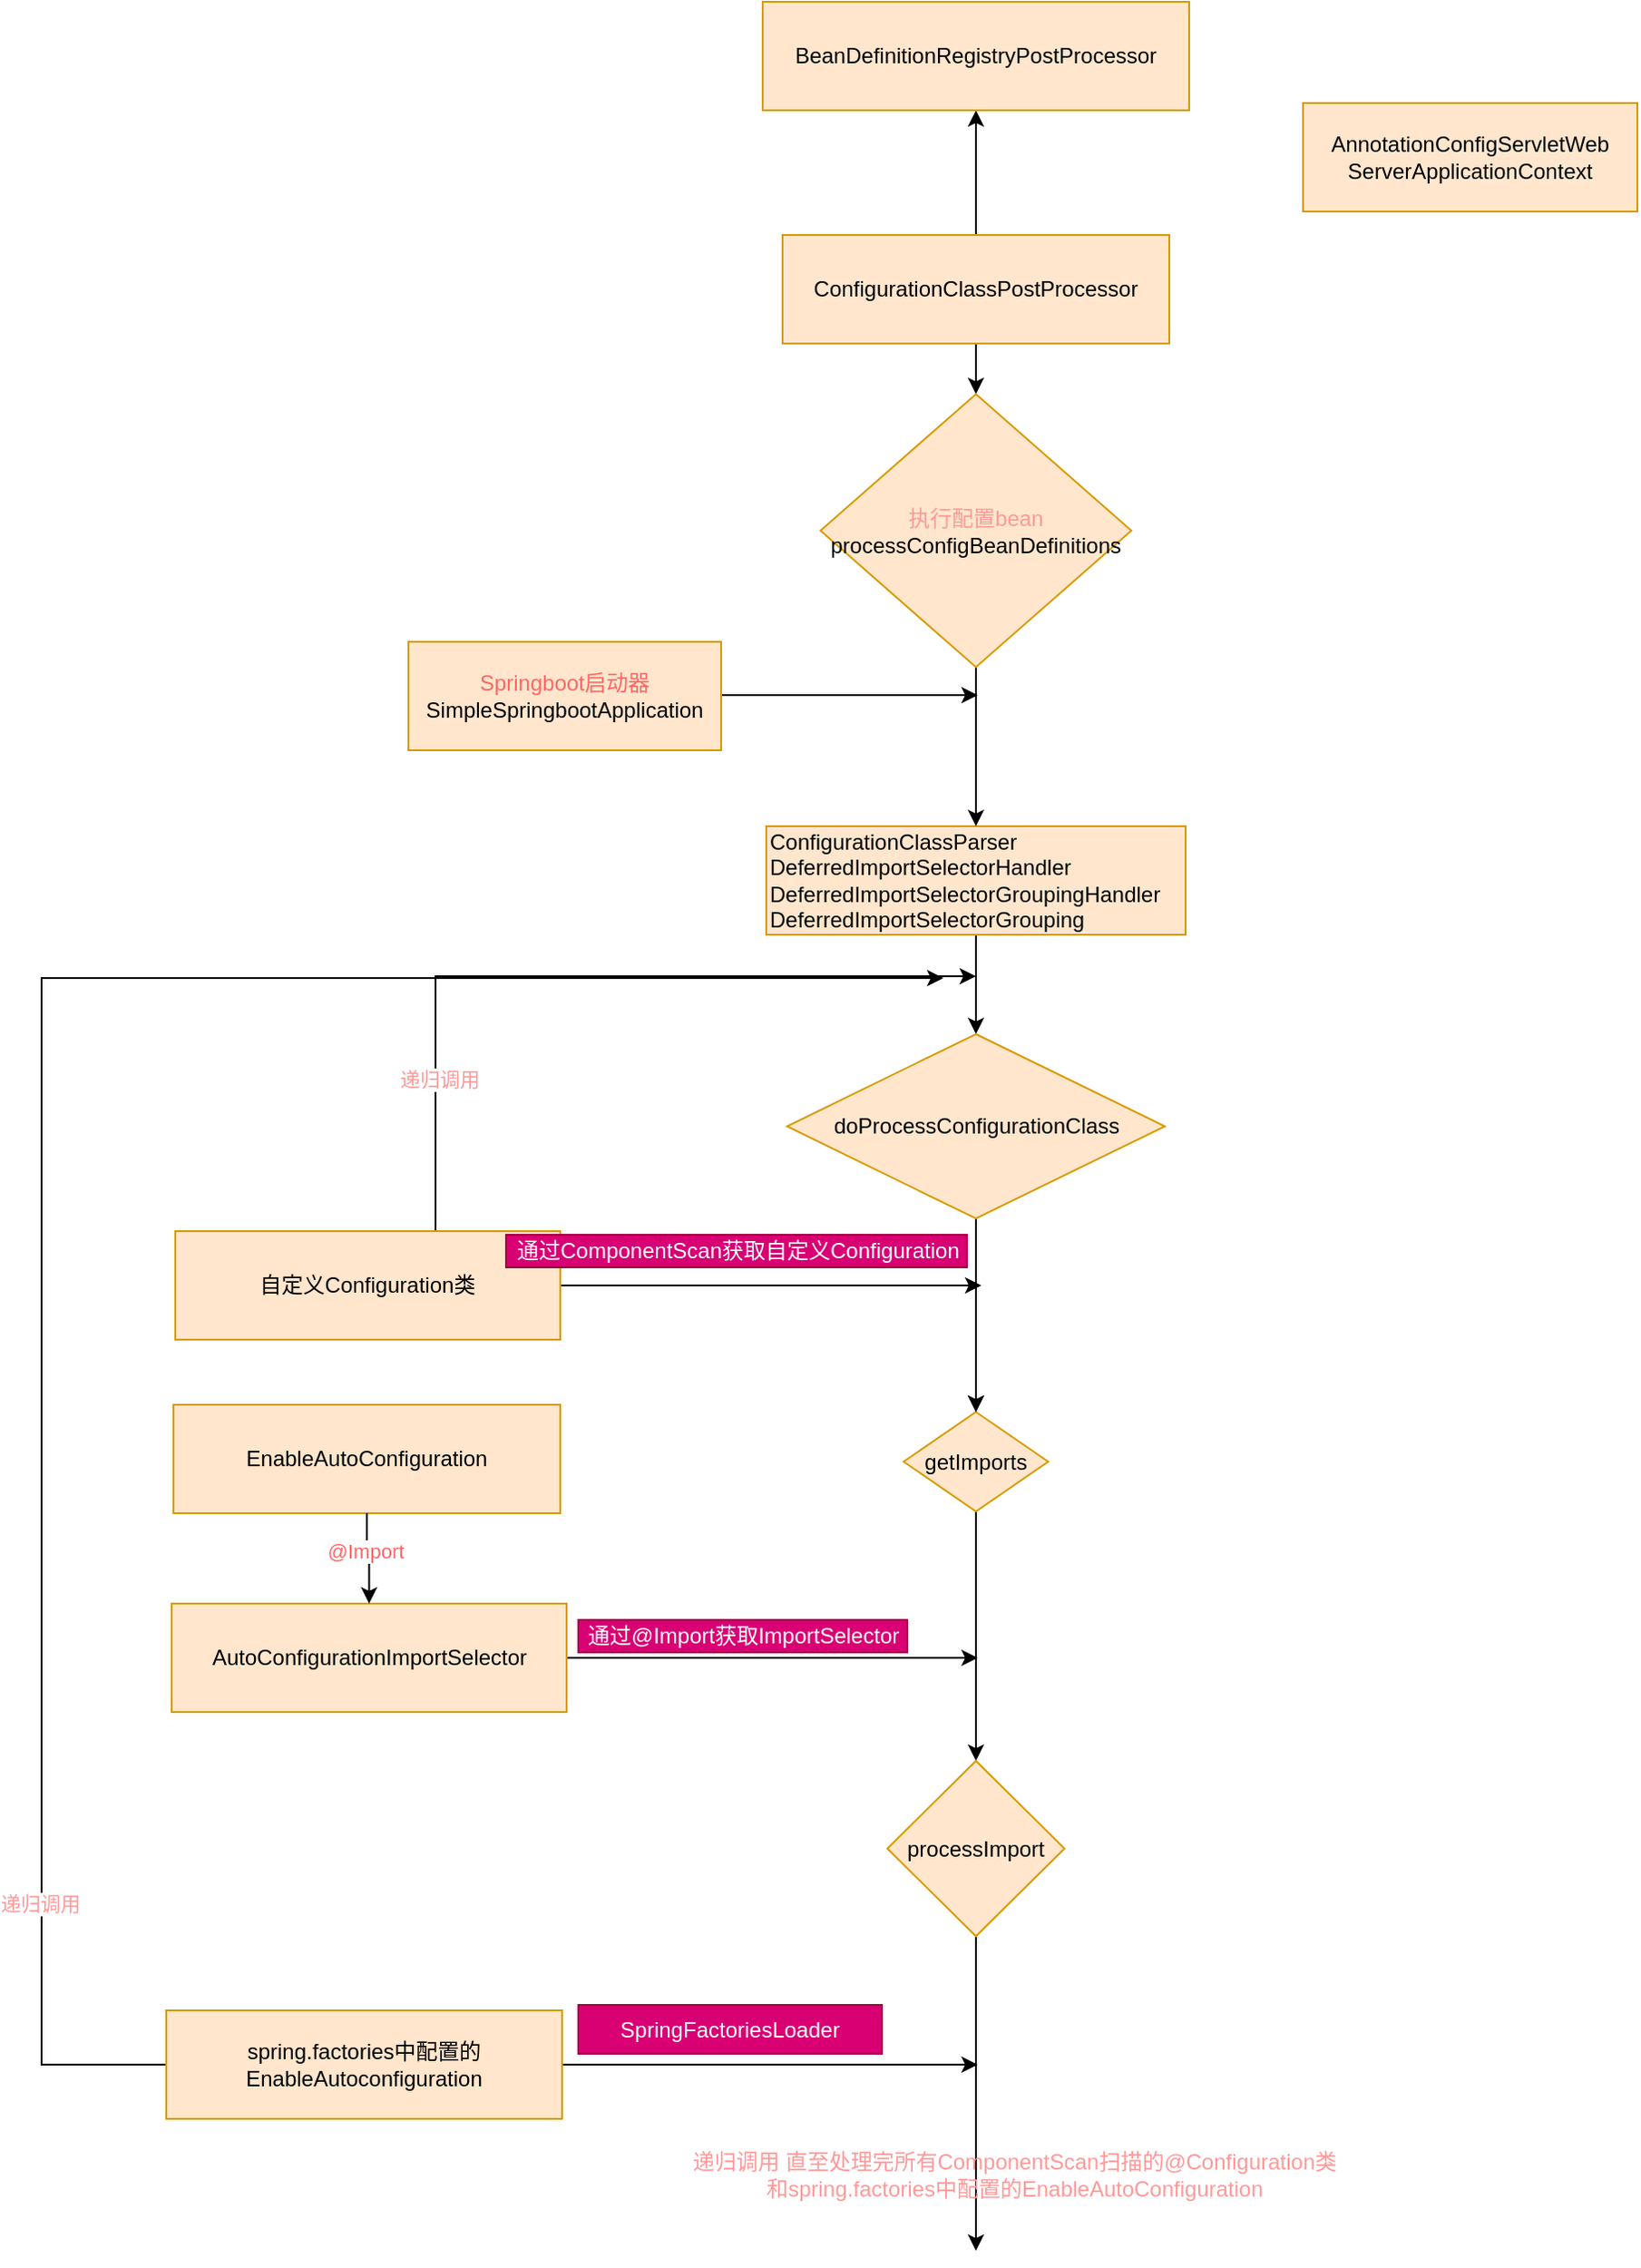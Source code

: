 <mxfile version="16.4.7" type="github">
  <diagram id="nIx1Jtaw1bz3i__SV9nJ" name="第 1 页">
    <mxGraphModel dx="2543" dy="1406" grid="0" gridSize="10" guides="1" tooltips="1" connect="1" arrows="1" fold="1" page="0" pageScale="1" pageWidth="1920" pageHeight="1200" math="0" shadow="0">
      <root>
        <mxCell id="0" />
        <mxCell id="1" parent="0" />
        <mxCell id="J8hnAiauzTjwltSrcoCx-1" value="AnnotationConfigServletWeb ServerApplicationContext" style="rounded=0;whiteSpace=wrap;html=1;fillColor=#ffe6cc;strokeColor=#d79b00;" vertex="1" parent="1">
          <mxGeometry x="-765" y="-515" width="185" height="60" as="geometry" />
        </mxCell>
        <mxCell id="J8hnAiauzTjwltSrcoCx-22" value="" style="edgeStyle=orthogonalEdgeStyle;rounded=0;orthogonalLoop=1;jettySize=auto;html=1;fontColor=#FF6666;" edge="1" parent="1" source="J8hnAiauzTjwltSrcoCx-7" target="J8hnAiauzTjwltSrcoCx-21">
          <mxGeometry relative="1" as="geometry" />
        </mxCell>
        <mxCell id="J8hnAiauzTjwltSrcoCx-25" value="" style="edgeStyle=orthogonalEdgeStyle;rounded=0;orthogonalLoop=1;jettySize=auto;html=1;fontColor=#FF6666;" edge="1" parent="1" source="J8hnAiauzTjwltSrcoCx-7" target="J8hnAiauzTjwltSrcoCx-24">
          <mxGeometry relative="1" as="geometry" />
        </mxCell>
        <mxCell id="J8hnAiauzTjwltSrcoCx-7" value="ConfigurationClassPostProcessor" style="rounded=0;whiteSpace=wrap;html=1;fillColor=#ffe6cc;strokeColor=#d79b00;" vertex="1" parent="1">
          <mxGeometry x="-1053" y="-442" width="214" height="60" as="geometry" />
        </mxCell>
        <mxCell id="J8hnAiauzTjwltSrcoCx-18" style="edgeStyle=orthogonalEdgeStyle;rounded=0;orthogonalLoop=1;jettySize=auto;html=1;fontColor=#FF6666;" edge="1" parent="1" source="J8hnAiauzTjwltSrcoCx-8">
          <mxGeometry relative="1" as="geometry">
            <mxPoint x="-945" y="-187.5" as="targetPoint" />
          </mxGeometry>
        </mxCell>
        <mxCell id="J8hnAiauzTjwltSrcoCx-8" value="&lt;font color=&quot;#FF6666&quot;&gt;Springboot启动器&lt;/font&gt;SimpleSpringbootApplication" style="rounded=0;whiteSpace=wrap;html=1;fillColor=#ffe6cc;strokeColor=#d79b00;" vertex="1" parent="1">
          <mxGeometry x="-1260" y="-217" width="173" height="60" as="geometry" />
        </mxCell>
        <mxCell id="J8hnAiauzTjwltSrcoCx-28" value="" style="edgeStyle=orthogonalEdgeStyle;rounded=0;orthogonalLoop=1;jettySize=auto;html=1;fontColor=#FF9999;" edge="1" parent="1" source="J8hnAiauzTjwltSrcoCx-9" target="J8hnAiauzTjwltSrcoCx-27">
          <mxGeometry relative="1" as="geometry" />
        </mxCell>
        <mxCell id="J8hnAiauzTjwltSrcoCx-9" value="&lt;div&gt;ConfigurationClassParser&lt;/div&gt;&lt;div&gt;DeferredImportSelectorHandler&lt;/div&gt;&lt;div&gt;DeferredImportSelectorGroupingHandler&lt;/div&gt;&lt;div&gt;DeferredImportSelectorGrouping&lt;br&gt;&lt;/div&gt;" style="rounded=0;whiteSpace=wrap;html=1;fillColor=#ffe6cc;strokeColor=#d79b00;align=left;" vertex="1" parent="1">
          <mxGeometry x="-1062" y="-115" width="232" height="60" as="geometry" />
        </mxCell>
        <mxCell id="J8hnAiauzTjwltSrcoCx-10" value="SpringFactoriesLoader" style="rounded=0;whiteSpace=wrap;html=1;fillColor=#d80073;strokeColor=#A50040;fontColor=#ffffff;" vertex="1" parent="1">
          <mxGeometry x="-1166" y="537" width="168" height="27" as="geometry" />
        </mxCell>
        <mxCell id="J8hnAiauzTjwltSrcoCx-20" value="" style="edgeStyle=orthogonalEdgeStyle;rounded=0;orthogonalLoop=1;jettySize=auto;html=1;fontColor=#FF6666;" edge="1" parent="1" source="J8hnAiauzTjwltSrcoCx-16" target="J8hnAiauzTjwltSrcoCx-19">
          <mxGeometry relative="1" as="geometry" />
        </mxCell>
        <mxCell id="J8hnAiauzTjwltSrcoCx-16" value="getImports " style="rhombus;whiteSpace=wrap;html=1;fillColor=#ffe6cc;strokeColor=#d79b00;rounded=0;" vertex="1" parent="1">
          <mxGeometry x="-986" y="209" width="80" height="55" as="geometry" />
        </mxCell>
        <mxCell id="J8hnAiauzTjwltSrcoCx-45" style="edgeStyle=orthogonalEdgeStyle;rounded=0;orthogonalLoop=1;jettySize=auto;html=1;fontColor=#FF9999;" edge="1" parent="1" source="J8hnAiauzTjwltSrcoCx-19">
          <mxGeometry relative="1" as="geometry">
            <mxPoint x="-946" y="673" as="targetPoint" />
          </mxGeometry>
        </mxCell>
        <mxCell id="J8hnAiauzTjwltSrcoCx-19" value="processImport" style="rhombus;whiteSpace=wrap;html=1;fillColor=#ffe6cc;strokeColor=#d79b00;rounded=0;" vertex="1" parent="1">
          <mxGeometry x="-995" y="402" width="98" height="97" as="geometry" />
        </mxCell>
        <mxCell id="J8hnAiauzTjwltSrcoCx-21" value="BeanDefinitionRegistryPostProcessor" style="whiteSpace=wrap;html=1;fillColor=#ffe6cc;strokeColor=#d79b00;rounded=0;" vertex="1" parent="1">
          <mxGeometry x="-1064" y="-571" width="236" height="60" as="geometry" />
        </mxCell>
        <mxCell id="J8hnAiauzTjwltSrcoCx-26" style="edgeStyle=orthogonalEdgeStyle;rounded=0;orthogonalLoop=1;jettySize=auto;html=1;fontColor=#FF6666;" edge="1" parent="1" source="J8hnAiauzTjwltSrcoCx-24" target="J8hnAiauzTjwltSrcoCx-9">
          <mxGeometry relative="1" as="geometry" />
        </mxCell>
        <mxCell id="J8hnAiauzTjwltSrcoCx-24" value="&lt;div&gt;&lt;font color=&quot;#FF9999&quot;&gt;执行配置bean&lt;/font&gt;&lt;br&gt;&lt;/div&gt;&lt;div&gt;processConfigBeanDefinitions&lt;/div&gt;" style="rhombus;whiteSpace=wrap;html=1;fillColor=#ffe6cc;strokeColor=#d79b00;rounded=0;" vertex="1" parent="1">
          <mxGeometry x="-1032" y="-354" width="172" height="151" as="geometry" />
        </mxCell>
        <mxCell id="J8hnAiauzTjwltSrcoCx-29" style="edgeStyle=orthogonalEdgeStyle;rounded=0;orthogonalLoop=1;jettySize=auto;html=1;entryX=0.5;entryY=0;entryDx=0;entryDy=0;fontColor=#FF9999;" edge="1" parent="1" source="J8hnAiauzTjwltSrcoCx-27" target="J8hnAiauzTjwltSrcoCx-16">
          <mxGeometry relative="1" as="geometry" />
        </mxCell>
        <mxCell id="J8hnAiauzTjwltSrcoCx-30" value="" style="edgeStyle=orthogonalEdgeStyle;rounded=0;orthogonalLoop=1;jettySize=auto;html=1;fontColor=#FF9999;" edge="1" parent="1" source="J8hnAiauzTjwltSrcoCx-27" target="J8hnAiauzTjwltSrcoCx-16">
          <mxGeometry relative="1" as="geometry" />
        </mxCell>
        <mxCell id="J8hnAiauzTjwltSrcoCx-27" value="doProcessConfigurationClass" style="rhombus;whiteSpace=wrap;html=1;fillColor=#ffe6cc;strokeColor=#d79b00;rounded=0;" vertex="1" parent="1">
          <mxGeometry x="-1050.5" width="209" height="102" as="geometry" />
        </mxCell>
        <mxCell id="J8hnAiauzTjwltSrcoCx-32" style="edgeStyle=orthogonalEdgeStyle;rounded=0;orthogonalLoop=1;jettySize=auto;html=1;fontColor=#FF9999;" edge="1" parent="1" source="J8hnAiauzTjwltSrcoCx-31">
          <mxGeometry relative="1" as="geometry">
            <mxPoint x="-943" y="139" as="targetPoint" />
          </mxGeometry>
        </mxCell>
        <mxCell id="J8hnAiauzTjwltSrcoCx-37" style="edgeStyle=orthogonalEdgeStyle;rounded=0;orthogonalLoop=1;jettySize=auto;html=1;fontColor=#FF9999;" edge="1" parent="1" source="J8hnAiauzTjwltSrcoCx-31">
          <mxGeometry relative="1" as="geometry">
            <mxPoint x="-946" y="-32" as="targetPoint" />
            <Array as="points">
              <mxPoint x="-1245" y="-32" />
            </Array>
          </mxGeometry>
        </mxCell>
        <mxCell id="J8hnAiauzTjwltSrcoCx-38" value="递归调用" style="edgeLabel;html=1;align=center;verticalAlign=middle;resizable=0;points=[];fontColor=#FF9999;" vertex="1" connectable="0" parent="J8hnAiauzTjwltSrcoCx-37">
          <mxGeometry x="-0.619" y="-1" relative="1" as="geometry">
            <mxPoint x="1" as="offset" />
          </mxGeometry>
        </mxCell>
        <mxCell id="J8hnAiauzTjwltSrcoCx-31" value="自定义Configuration类" style="rounded=0;whiteSpace=wrap;html=1;fillColor=#ffe6cc;strokeColor=#d79b00;" vertex="1" parent="1">
          <mxGeometry x="-1389" y="109" width="213" height="60" as="geometry" />
        </mxCell>
        <mxCell id="J8hnAiauzTjwltSrcoCx-33" value="通过ComponentScan获取自定义Configuration" style="text;html=1;align=center;verticalAlign=middle;resizable=0;points=[];autosize=1;strokeColor=#A50040;fillColor=#d80073;fontColor=#ffffff;" vertex="1" parent="1">
          <mxGeometry x="-1206" y="111" width="255" height="18" as="geometry" />
        </mxCell>
        <mxCell id="J8hnAiauzTjwltSrcoCx-40" style="edgeStyle=orthogonalEdgeStyle;rounded=0;orthogonalLoop=1;jettySize=auto;html=1;fontColor=#FF9999;exitX=1;exitY=0.5;exitDx=0;exitDy=0;" edge="1" parent="1" source="J8hnAiauzTjwltSrcoCx-4">
          <mxGeometry relative="1" as="geometry">
            <mxPoint x="-945" y="345" as="targetPoint" />
            <mxPoint x="-1151" y="280" as="sourcePoint" />
          </mxGeometry>
        </mxCell>
        <mxCell id="J8hnAiauzTjwltSrcoCx-41" value="通过@Import获取ImportSelector" style="text;html=1;align=center;verticalAlign=middle;resizable=0;points=[];autosize=1;strokeColor=#A50040;fillColor=#d80073;fontColor=#ffffff;" vertex="1" parent="1">
          <mxGeometry x="-1166" y="324" width="182" height="18" as="geometry" />
        </mxCell>
        <mxCell id="J8hnAiauzTjwltSrcoCx-42" value="" style="group" vertex="1" connectable="0" parent="1">
          <mxGeometry x="-1391" y="205" width="218.5" height="170" as="geometry" />
        </mxCell>
        <mxCell id="J8hnAiauzTjwltSrcoCx-2" value="EnableAutoConfiguration" style="rounded=0;whiteSpace=wrap;html=1;fillColor=#ffe6cc;strokeColor=#d79b00;" vertex="1" parent="J8hnAiauzTjwltSrcoCx-42">
          <mxGeometry x="1" width="214" height="60" as="geometry" />
        </mxCell>
        <mxCell id="J8hnAiauzTjwltSrcoCx-4" value="AutoConfigurationImportSelector" style="whiteSpace=wrap;html=1;fillColor=#ffe6cc;strokeColor=#d79b00;rounded=0;" vertex="1" parent="J8hnAiauzTjwltSrcoCx-42">
          <mxGeometry y="110" width="218.5" height="60" as="geometry" />
        </mxCell>
        <mxCell id="J8hnAiauzTjwltSrcoCx-5" value="" style="edgeStyle=orthogonalEdgeStyle;rounded=0;orthogonalLoop=1;jettySize=auto;html=1;fontColor=#FF6666;" edge="1" parent="J8hnAiauzTjwltSrcoCx-42" source="J8hnAiauzTjwltSrcoCx-2" target="J8hnAiauzTjwltSrcoCx-4">
          <mxGeometry relative="1" as="geometry" />
        </mxCell>
        <mxCell id="J8hnAiauzTjwltSrcoCx-6" value="@Import" style="edgeLabel;html=1;align=center;verticalAlign=middle;resizable=0;points=[];fontColor=#FF6666;" vertex="1" connectable="0" parent="J8hnAiauzTjwltSrcoCx-5">
          <mxGeometry x="-0.175" y="-1" relative="1" as="geometry">
            <mxPoint as="offset" />
          </mxGeometry>
        </mxCell>
        <mxCell id="J8hnAiauzTjwltSrcoCx-46" style="edgeStyle=orthogonalEdgeStyle;rounded=0;orthogonalLoop=1;jettySize=auto;html=1;fontColor=#FF9999;" edge="1" parent="1" source="J8hnAiauzTjwltSrcoCx-44">
          <mxGeometry relative="1" as="geometry">
            <mxPoint x="-945" y="570" as="targetPoint" />
          </mxGeometry>
        </mxCell>
        <mxCell id="J8hnAiauzTjwltSrcoCx-47" style="edgeStyle=orthogonalEdgeStyle;rounded=0;orthogonalLoop=1;jettySize=auto;html=1;fontColor=#FF9999;exitX=0;exitY=0.5;exitDx=0;exitDy=0;" edge="1" parent="1" source="J8hnAiauzTjwltSrcoCx-44">
          <mxGeometry relative="1" as="geometry">
            <mxPoint x="-964" y="-31" as="targetPoint" />
            <Array as="points">
              <mxPoint x="-1463" y="570" />
              <mxPoint x="-1463" y="-31" />
            </Array>
          </mxGeometry>
        </mxCell>
        <mxCell id="J8hnAiauzTjwltSrcoCx-48" value="递归调用" style="edgeLabel;html=1;align=center;verticalAlign=middle;resizable=0;points=[];fontColor=#FF9999;" vertex="1" connectable="0" parent="J8hnAiauzTjwltSrcoCx-47">
          <mxGeometry x="-0.73" y="1" relative="1" as="geometry">
            <mxPoint as="offset" />
          </mxGeometry>
        </mxCell>
        <mxCell id="J8hnAiauzTjwltSrcoCx-44" value="spring.factories中配置的EnableAutoconfiguration" style="rounded=0;whiteSpace=wrap;html=1;fillColor=#ffe6cc;strokeColor=#d79b00;" vertex="1" parent="1">
          <mxGeometry x="-1394" y="540" width="219" height="60" as="geometry" />
        </mxCell>
        <mxCell id="J8hnAiauzTjwltSrcoCx-49" value="&lt;div&gt;递归调用 直至处理完所有ComponentScan扫描的@Configuration类&lt;/div&gt;&lt;div&gt;和spring.factories中配置的EnableAutoConfiguration&lt;/div&gt;" style="text;html=1;align=center;verticalAlign=middle;resizable=0;points=[];autosize=1;strokeColor=none;fillColor=none;fontColor=#FF9999;" vertex="1" parent="1">
          <mxGeometry x="-1108" y="615" width="366" height="32" as="geometry" />
        </mxCell>
      </root>
    </mxGraphModel>
  </diagram>
</mxfile>
